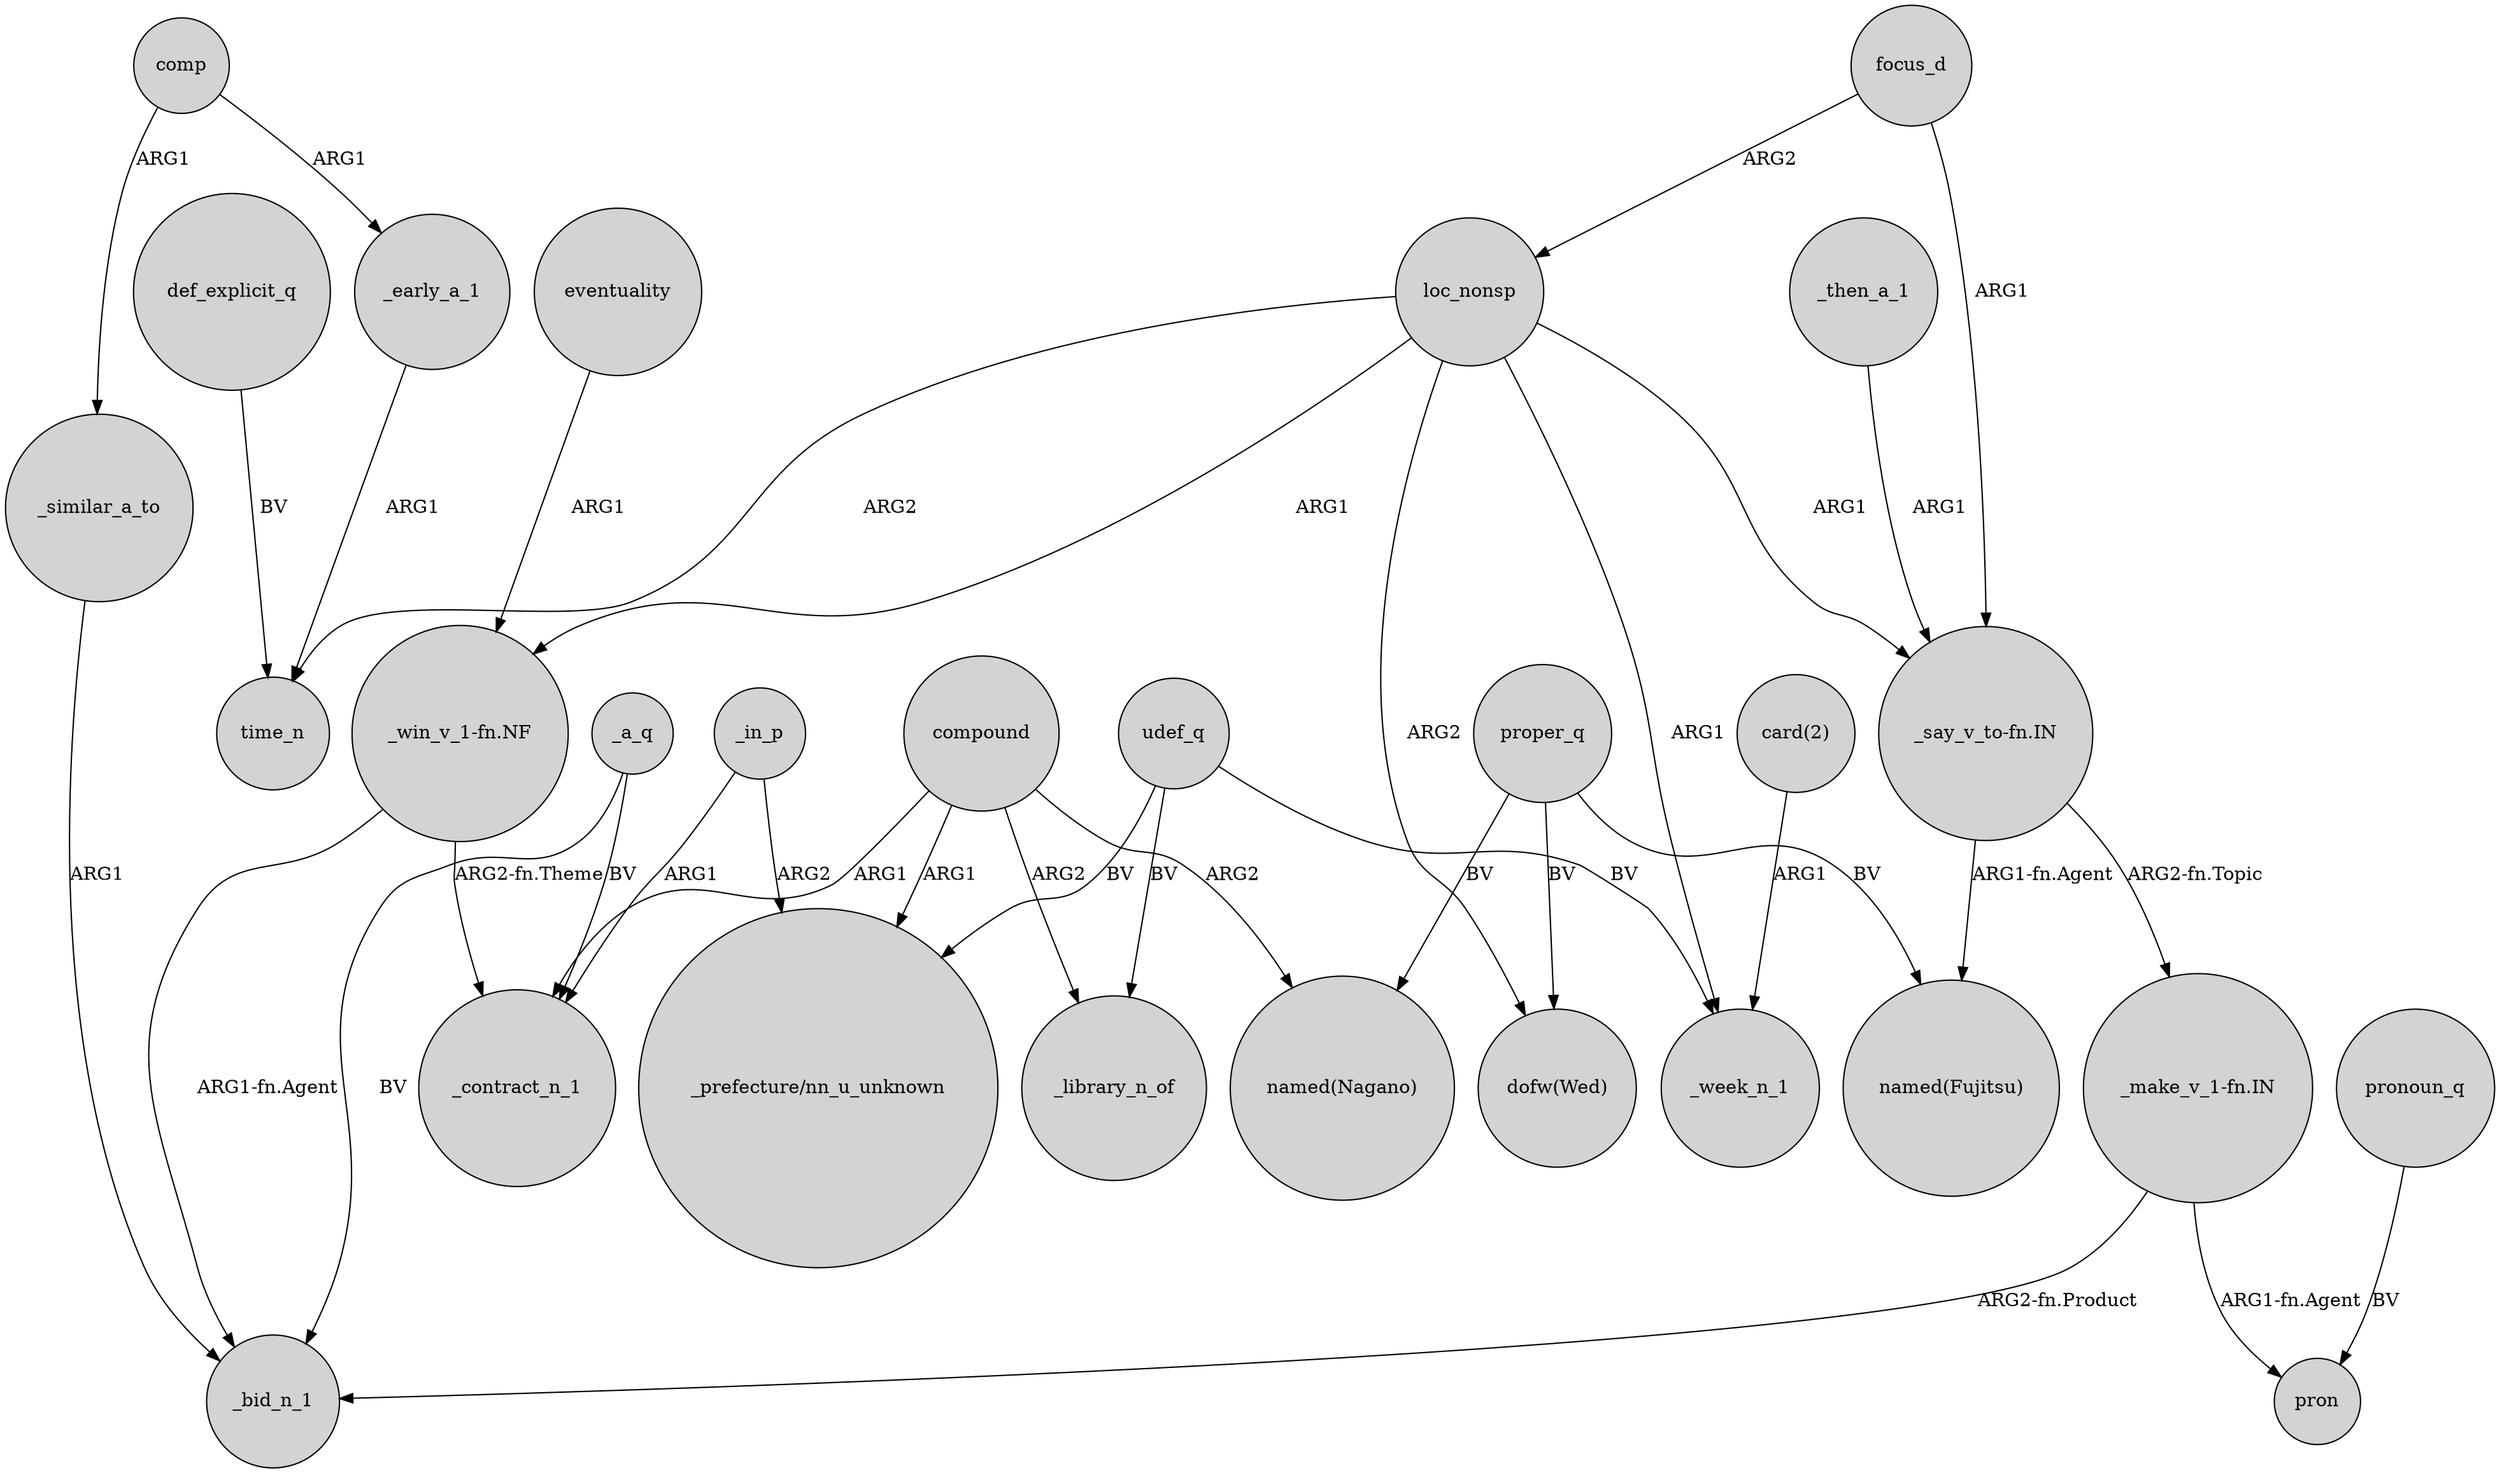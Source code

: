 digraph {
	node [shape=circle style=filled]
	comp -> _similar_a_to [label=ARG1]
	focus_d -> loc_nonsp [label=ARG2]
	"_win_v_1-fn.NF" -> _contract_n_1 [label="ARG2-fn.Theme"]
	def_explicit_q -> time_n [label=BV]
	loc_nonsp -> _week_n_1 [label=ARG1]
	"_say_v_to-fn.IN" -> "_make_v_1-fn.IN" [label="ARG2-fn.Topic"]
	"_make_v_1-fn.IN" -> _bid_n_1 [label="ARG2-fn.Product"]
	_then_a_1 -> "_say_v_to-fn.IN" [label=ARG1]
	compound -> _contract_n_1 [label=ARG1]
	_a_q -> _contract_n_1 [label=BV]
	"card(2)" -> _week_n_1 [label=ARG1]
	focus_d -> "_say_v_to-fn.IN" [label=ARG1]
	loc_nonsp -> time_n [label=ARG2]
	compound -> "named(Nagano)" [label=ARG2]
	proper_q -> "named(Fujitsu)" [label=BV]
	pronoun_q -> pron [label=BV]
	compound -> "_prefecture/nn_u_unknown" [label=ARG1]
	_in_p -> "_prefecture/nn_u_unknown" [label=ARG2]
	_similar_a_to -> _bid_n_1 [label=ARG1]
	proper_q -> "dofw(Wed)" [label=BV]
	udef_q -> _week_n_1 [label=BV]
	"_win_v_1-fn.NF" -> _bid_n_1 [label="ARG1-fn.Agent"]
	loc_nonsp -> "_say_v_to-fn.IN" [label=ARG1]
	"_make_v_1-fn.IN" -> pron [label="ARG1-fn.Agent"]
	udef_q -> "_prefecture/nn_u_unknown" [label=BV]
	udef_q -> _library_n_of [label=BV]
	_early_a_1 -> time_n [label=ARG1]
	_in_p -> _contract_n_1 [label=ARG1]
	compound -> _library_n_of [label=ARG2]
	loc_nonsp -> "dofw(Wed)" [label=ARG2]
	"_say_v_to-fn.IN" -> "named(Fujitsu)" [label="ARG1-fn.Agent"]
	eventuality -> "_win_v_1-fn.NF" [label=ARG1]
	comp -> _early_a_1 [label=ARG1]
	loc_nonsp -> "_win_v_1-fn.NF" [label=ARG1]
	proper_q -> "named(Nagano)" [label=BV]
	_a_q -> _bid_n_1 [label=BV]
}

